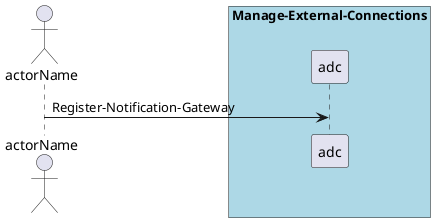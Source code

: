 @startuml
Actor "actorName" as A

box "Manage-External-Connections" #lightblue
participant "adc" as S
A -> S : Register-Notification-Gateway
end box

@enduml
